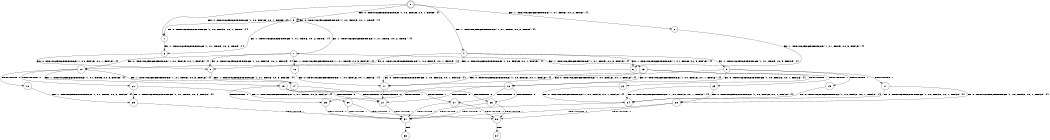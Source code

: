 digraph BCG {
size = "7, 10.5";
center = TRUE;
node [shape = circle];
0 [peripheries = 2];
0 -> 1 [label = "EX !0 !ATOMIC_EXCH_BRANCH (1, +0, FALSE, +0, 1, TRUE) !{}"];
0 -> 2 [label = "EX !1 !ATOMIC_EXCH_BRANCH (1, +1, TRUE, +0, 2, TRUE) !{}"];
0 -> 3 [label = "EX !0 !ATOMIC_EXCH_BRANCH (1, +0, FALSE, +0, 1, TRUE) !{}"];
0 -> 4 [label = "EX !1 !ATOMIC_EXCH_BRANCH (1, +1, TRUE, +0, 2, TRUE) !{}"];
1 -> 5 [label = "EX !1 !ATOMIC_EXCH_BRANCH (1, +1, TRUE, +0, 2, TRUE) !{}"];
2 -> 6 [label = "EX !1 !ATOMIC_EXCH_BRANCH (1, +1, TRUE, +0, 3, FALSE) !{}"];
3 -> 1 [label = "EX !0 !ATOMIC_EXCH_BRANCH (1, +0, FALSE, +0, 1, TRUE) !{}"];
3 -> 5 [label = "EX !1 !ATOMIC_EXCH_BRANCH (1, +1, TRUE, +0, 2, TRUE) !{}"];
3 -> 3 [label = "EX !0 !ATOMIC_EXCH_BRANCH (1, +0, FALSE, +0, 1, TRUE) !{}"];
3 -> 7 [label = "EX !1 !ATOMIC_EXCH_BRANCH (1, +1, TRUE, +0, 2, TRUE) !{}"];
4 -> 6 [label = "EX !1 !ATOMIC_EXCH_BRANCH (1, +1, TRUE, +0, 3, FALSE) !{}"];
4 -> 8 [label = "EX !0 !ATOMIC_EXCH_BRANCH (1, +0, FALSE, +0, 1, FALSE) !{}"];
4 -> 9 [label = "EX !1 !ATOMIC_EXCH_BRANCH (1, +1, TRUE, +0, 3, FALSE) !{}"];
4 -> 10 [label = "EX !0 !ATOMIC_EXCH_BRANCH (1, +0, FALSE, +0, 1, FALSE) !{}"];
5 -> 8 [label = "EX !0 !ATOMIC_EXCH_BRANCH (1, +0, FALSE, +0, 1, FALSE) !{}"];
6 -> 11 [label = "EX !0 !ATOMIC_EXCH_BRANCH (1, +0, FALSE, +0, 1, FALSE) !{}"];
7 -> 8 [label = "EX !0 !ATOMIC_EXCH_BRANCH (1, +0, FALSE, +0, 1, FALSE) !{}"];
7 -> 12 [label = "EX !1 !ATOMIC_EXCH_BRANCH (1, +1, TRUE, +0, 3, FALSE) !{}"];
7 -> 10 [label = "EX !0 !ATOMIC_EXCH_BRANCH (1, +0, FALSE, +0, 1, FALSE) !{}"];
7 -> 13 [label = "EX !1 !ATOMIC_EXCH_BRANCH (1, +1, TRUE, +0, 3, FALSE) !{}"];
8 -> 14 [label = "EX !1 !ATOMIC_EXCH_BRANCH (1, +1, TRUE, +0, 3, FALSE) !{}"];
9 -> 11 [label = "EX !0 !ATOMIC_EXCH_BRANCH (1, +0, FALSE, +0, 1, FALSE) !{}"];
9 -> 15 [label = "TERMINATE !1"];
9 -> 16 [label = "EX !0 !ATOMIC_EXCH_BRANCH (1, +0, FALSE, +0, 1, FALSE) !{}"];
9 -> 17 [label = "TERMINATE !1"];
10 -> 14 [label = "EX !1 !ATOMIC_EXCH_BRANCH (1, +1, TRUE, +0, 3, FALSE) !{}"];
10 -> 18 [label = "TERMINATE !0"];
10 -> 19 [label = "EX !1 !ATOMIC_EXCH_BRANCH (1, +1, TRUE, +0, 3, FALSE) !{}"];
10 -> 20 [label = "TERMINATE !0"];
11 -> 21 [label = "TERMINATE !0"];
12 -> 11 [label = "EX !0 !ATOMIC_EXCH_BRANCH (1, +0, FALSE, +0, 1, FALSE) !{}"];
13 -> 11 [label = "EX !0 !ATOMIC_EXCH_BRANCH (1, +0, FALSE, +0, 1, FALSE) !{}"];
13 -> 22 [label = "TERMINATE !1"];
13 -> 16 [label = "EX !0 !ATOMIC_EXCH_BRANCH (1, +0, FALSE, +0, 1, FALSE) !{}"];
13 -> 23 [label = "TERMINATE !1"];
14 -> 21 [label = "TERMINATE !0"];
15 -> 24 [label = "EX !0 !ATOMIC_EXCH_BRANCH (1, +0, FALSE, +0, 1, FALSE) !{}"];
16 -> 21 [label = "TERMINATE !0"];
16 -> 25 [label = "TERMINATE !1"];
16 -> 26 [label = "TERMINATE !0"];
16 -> 27 [label = "TERMINATE !1"];
17 -> 24 [label = "EX !0 !ATOMIC_EXCH_BRANCH (1, +0, FALSE, +0, 1, FALSE) !{}"];
17 -> 28 [label = "EX !0 !ATOMIC_EXCH_BRANCH (1, +0, FALSE, +0, 1, FALSE) !{}"];
18 -> 29 [label = "EX !1 !ATOMIC_EXCH_BRANCH (1, +1, TRUE, +0, 3, FALSE) !{}"];
19 -> 21 [label = "TERMINATE !0"];
19 -> 25 [label = "TERMINATE !1"];
19 -> 26 [label = "TERMINATE !0"];
19 -> 27 [label = "TERMINATE !1"];
20 -> 29 [label = "EX !1 !ATOMIC_EXCH_BRANCH (1, +1, TRUE, +0, 3, FALSE) !{}"];
20 -> 30 [label = "EX !1 !ATOMIC_EXCH_BRANCH (1, +1, TRUE, +0, 3, FALSE) !{}"];
21 -> 31 [label = "TERMINATE !1"];
22 -> 24 [label = "EX !0 !ATOMIC_EXCH_BRANCH (1, +0, FALSE, +0, 1, FALSE) !{}"];
23 -> 24 [label = "EX !0 !ATOMIC_EXCH_BRANCH (1, +0, FALSE, +0, 1, FALSE) !{}"];
23 -> 28 [label = "EX !0 !ATOMIC_EXCH_BRANCH (1, +0, FALSE, +0, 1, FALSE) !{}"];
24 -> 31 [label = "TERMINATE !0"];
25 -> 31 [label = "TERMINATE !0"];
26 -> 31 [label = "TERMINATE !1"];
26 -> 32 [label = "TERMINATE !1"];
27 -> 31 [label = "TERMINATE !0"];
27 -> 32 [label = "TERMINATE !0"];
28 -> 31 [label = "TERMINATE !0"];
28 -> 32 [label = "TERMINATE !0"];
29 -> 31 [label = "TERMINATE !1"];
30 -> 31 [label = "TERMINATE !1"];
30 -> 32 [label = "TERMINATE !1"];
31 -> 33 [label = "exit"];
32 -> 34 [label = "exit"];
}
